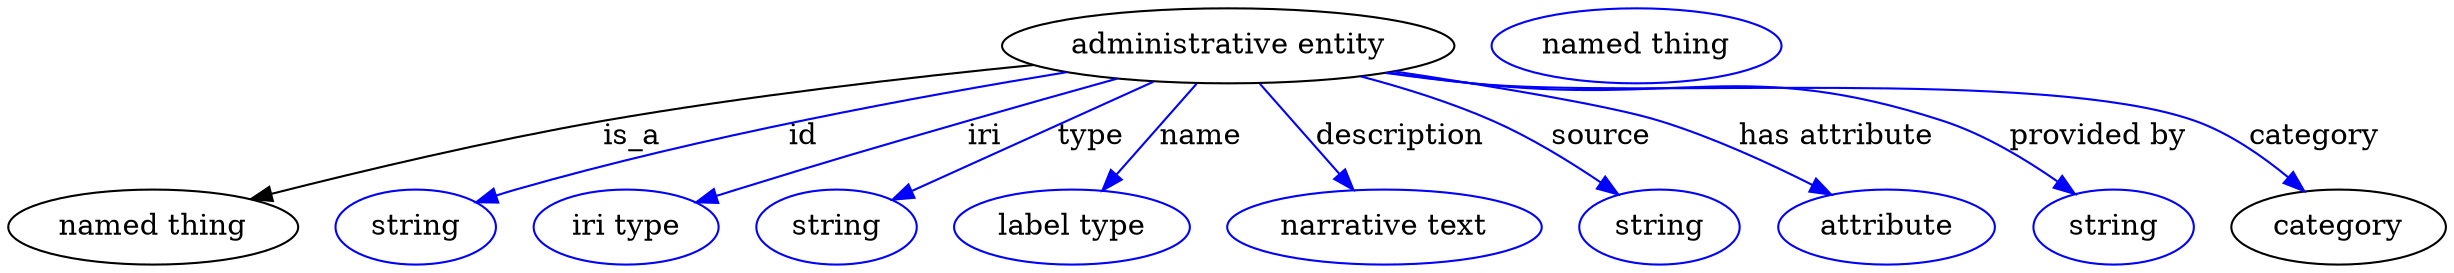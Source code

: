 digraph {
	graph [bb="0,0,1167.9,123"];
	node [label="\N"];
	"administrative entity"	[height=0.5,
		label="administrative entity",
		pos="585.54,105",
		width=3.015];
	"named thing"	[height=0.5,
		pos="69.544,18",
		width=1.9318];
	"administrative entity" -> "named thing"	[label=is_a,
		lp="299.54,61.5",
		pos="e,116.43,31.444 491.92,95.782 432.55,89.904 354.26,80.923 285.54,69 231.01,59.537 169.59,44.929 126.22,33.942"];
	id	[color=blue,
		height=0.5,
		label=string,
		pos="195.54,18",
		width=1.0652];
	"administrative entity" -> id	[color=blue,
		label=id,
		lp="381.54,61.5",
		pos="e,224.55,29.922 507.94,92.31 438.05,80.903 332.89,61.543 243.54,36 240.44,35.113 237.25,34.133 234.05,33.106",
		style=solid];
	iri	[color=blue,
		height=0.5,
		label="iri type",
		pos="296.54,18",
		width=1.2277];
	"administrative entity" -> iri	[color=blue,
		label=iri,
		lp="468.54,61.5",
		pos="e,330.22,29.681 532.26,89.314 510.06,83.134 484.03,75.81 460.54,69 411.52,54.785 399.33,50.997 350.54,36 347.05,34.926 343.43,33.805 \
339.8,32.674",
		style=solid];
	type	[color=blue,
		height=0.5,
		label=string,
		pos="397.54,18",
		width=1.0652];
	"administrative entity" -> type	[color=blue,
		label=type,
		lp="519.54,61.5",
		pos="e,424.11,31.012 549.74,87.812 516.38,72.731 466.91,50.362 433.5,35.259",
		style=solid];
	name	[color=blue,
		height=0.5,
		label="label type",
		pos="510.54,18",
		width=1.5707];
	"administrative entity" -> name	[color=blue,
		label=name,
		lp="572.54,61.5",
		pos="e,525.19,35.597 570.37,86.799 559.35,74.309 544.28,57.236 532.03,43.348",
		style=solid];
	description	[color=blue,
		height=0.5,
		label="narrative text",
		pos="660.54,18",
		width=2.0943];
	"administrative entity" -> description	[color=blue,
		label=description,
		lp="668.04,61.5",
		pos="e,645.64,35.885 600.72,86.799 611.67,74.39 626.61,57.458 638.82,43.618",
		style=solid];
	source	[color=blue,
		height=0.5,
		label=string,
		pos="792.54,18",
		width=1.0652];
	"administrative entity" -> source	[color=blue,
		label=source,
		lp="764.54,61.5",
		pos="e,772.73,33.664 649.13,90.333 669.79,84.882 692.55,77.781 712.54,69 730.72,61.018 749.62,49.386 764.48,39.349",
		style=solid];
	"has attribute"	[color=blue,
		height=0.5,
		label=attribute,
		pos="900.54,18",
		width=1.4443];
	"administrative entity" -> "has attribute"	[color=blue,
		label="has attribute",
		lp="876.54,61.5",
		pos="e,874.26,33.584 665.35,92.735 713.18,85.549 769.13,76.256 792.54,69 817.7,61.203 844.58,48.773 865.24,38.257",
		style=solid];
	"provided by"	[color=blue,
		height=0.5,
		label=string,
		pos="1008.5,18",
		width=1.0652];
	"administrative entity" -> "provided by"	[color=blue,
		label="provided by",
		lp="1001,61.5",
		pos="e,990.19,33.887 661.92,92.179 675.43,90.294 689.39,88.48 702.54,87 802.23,75.782 832.2,100.22 927.54,69 947.11,62.595 966.81,50.586 \
981.88,39.943",
		style=solid];
	category	[height=0.5,
		pos="1116.5,18",
		width=1.4263];
	"administrative entity" -> category	[color=blue,
		label=category,
		lp="1105,61.5",
		pos="e,1100,35.262 660.94,92.002 674.76,90.102 689.06,88.328 702.54,87 778.94,79.473 975.16,94.573 1047.5,69 1064,63.179 1080,52.084 \
1092.4,41.822",
		style=solid];
	"named thing_category"	[color=blue,
		height=0.5,
		label="named thing",
		pos="781.54,105",
		width=1.9318];
}
